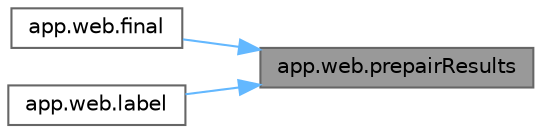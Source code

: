 digraph "app.web.prepairResults"
{
 // LATEX_PDF_SIZE
  bgcolor="transparent";
  edge [fontname=Helvetica,fontsize=10,labelfontname=Helvetica,labelfontsize=10];
  node [fontname=Helvetica,fontsize=10,shape=box,height=0.2,width=0.4];
  rankdir="RL";
  Node1 [id="Node000001",label="app.web.prepairResults",height=0.2,width=0.4,color="gray40", fillcolor="grey60", style="filled", fontcolor="black",tooltip=" "];
  Node1 -> Node2 [id="edge1_Node000001_Node000002",dir="back",color="steelblue1",style="solid",tooltip=" "];
  Node2 [id="Node000002",label="app.web.final",height=0.2,width=0.4,color="grey40", fillcolor="white", style="filled",URL="$namespaceapp_1_1web.html#a114b600f1eeb66182935cc46105aadec",tooltip=" "];
  Node1 -> Node3 [id="edge2_Node000001_Node000003",dir="back",color="steelblue1",style="solid",tooltip=" "];
  Node3 [id="Node000003",label="app.web.label",height=0.2,width=0.4,color="grey40", fillcolor="white", style="filled",URL="$namespaceapp_1_1web.html#a00442c77e8a9a268a49a037e286419c0",tooltip=" "];
}
